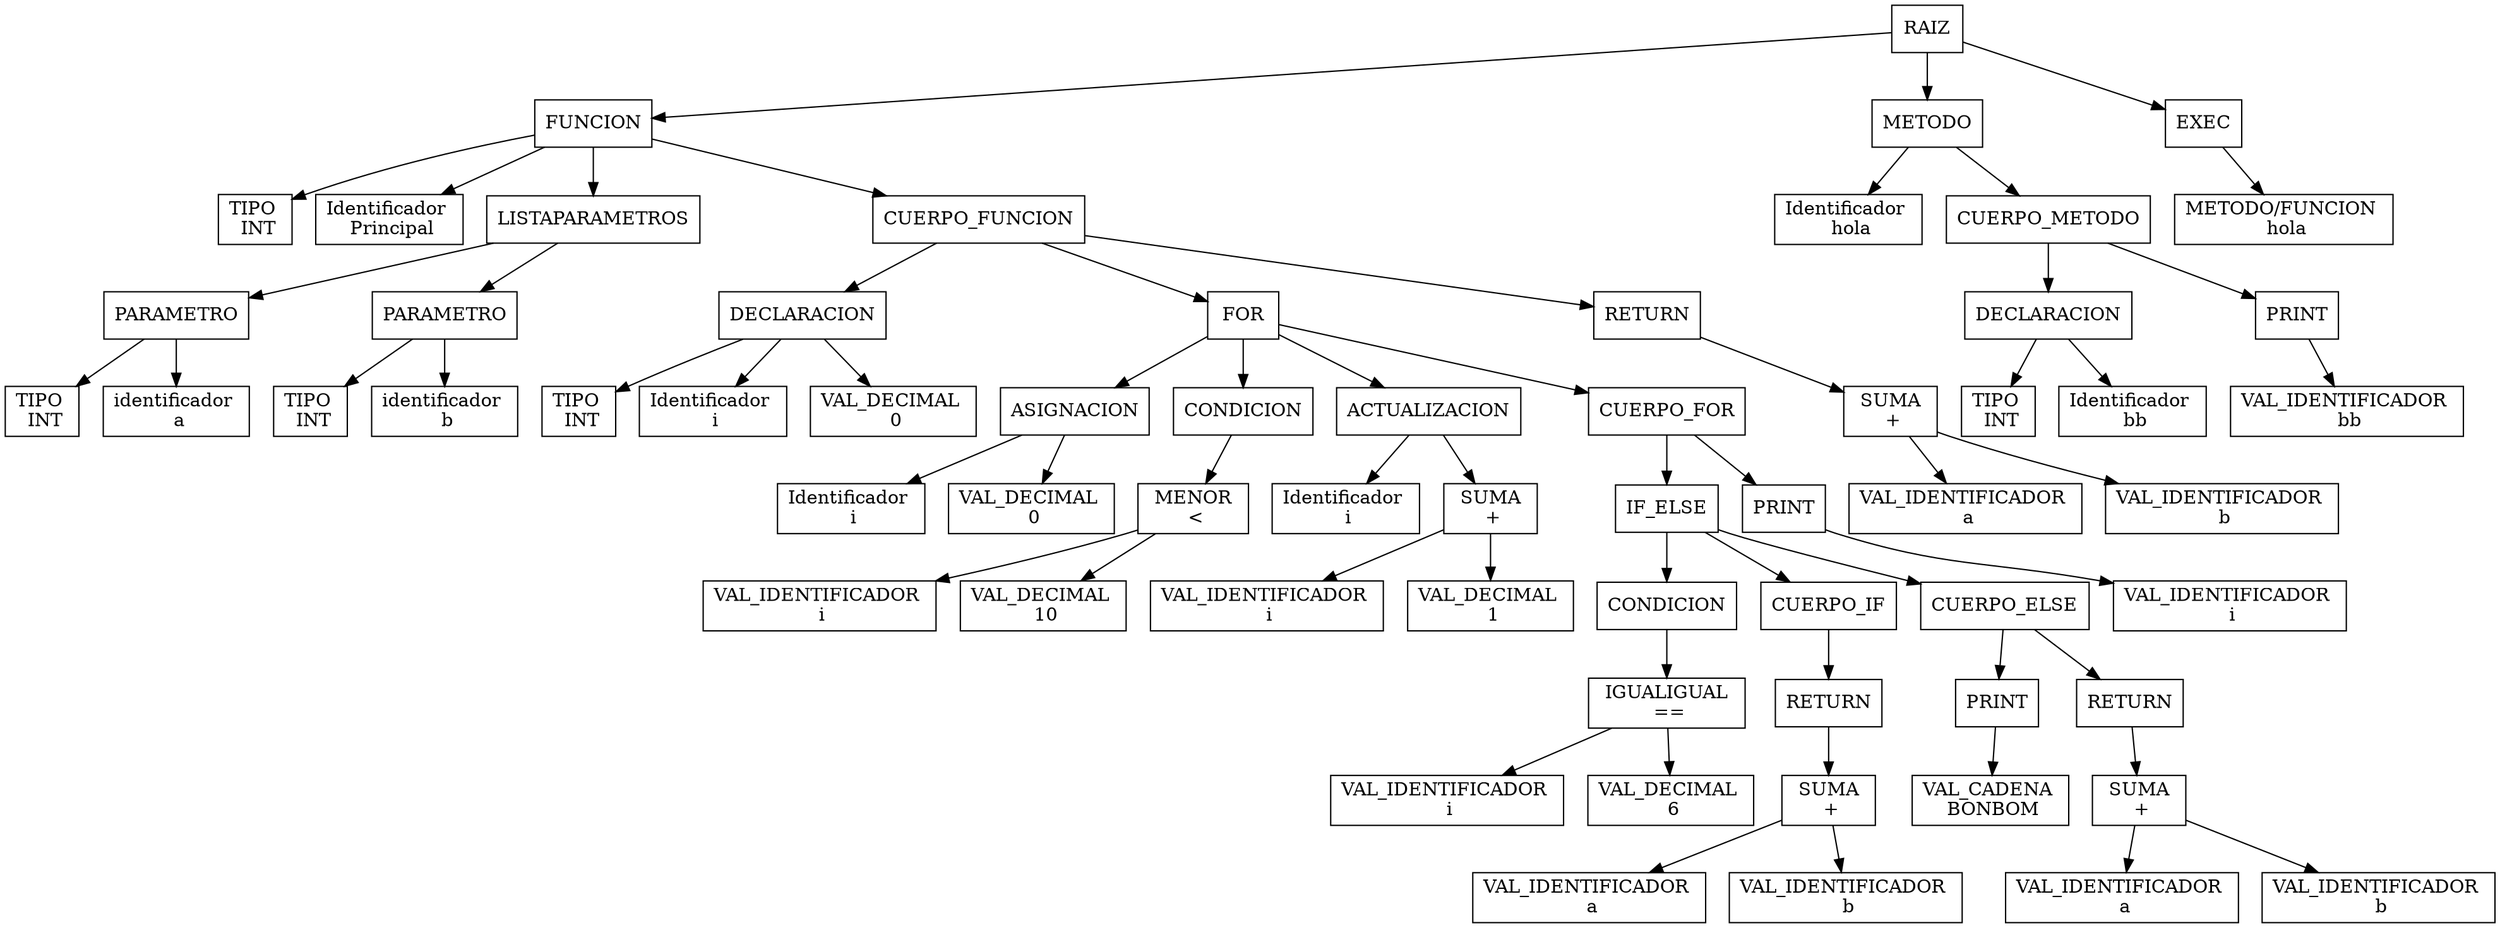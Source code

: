 digraph G{node[shape="box"]Nodo0[label="RAIZ"];
Nodo1[label="FUNCION"];
Nodo0->Nodo1;
Nodo2[label="TIPO \n INT"];
Nodo1->Nodo2;
Nodo3[label="Identificador \n Principal"];
Nodo1->Nodo3;
Nodo4[label="LISTAPARAMETROS"];
Nodo1->Nodo4;
Nodo5[label="PARAMETRO"];
Nodo4->Nodo5;
Nodo6[label="TIPO \n INT"];
Nodo5->Nodo6;
Nodo7[label="identificador \n a"];
Nodo5->Nodo7;
Nodo8[label="PARAMETRO"];
Nodo4->Nodo8;
Nodo9[label="TIPO \n INT"];
Nodo8->Nodo9;
Nodo10[label="identificador \n b"];
Nodo8->Nodo10;
Nodo11[label="CUERPO_FUNCION"];
Nodo1->Nodo11;
Nodo12[label="DECLARACION"];
Nodo11->Nodo12;
Nodo13[label="TIPO \n INT"];
Nodo12->Nodo13;
Nodo14[label="Identificador \n i"];
Nodo12->Nodo14;
Nodo15[label="VAL_DECIMAL \n 0"];
Nodo12->Nodo15;
Nodo16[label="FOR"];
Nodo11->Nodo16;
Nodo17[label="ASIGNACION"];
Nodo16->Nodo17;
Nodo18[label="Identificador \n i"];
Nodo17->Nodo18;
Nodo19[label="VAL_DECIMAL \n 0"];
Nodo17->Nodo19;
Nodo20[label="CONDICION"];
Nodo16->Nodo20;
Nodo21[label=" MENOR \n <"];
Nodo20->Nodo21;
Nodo22[label="VAL_IDENTIFICADOR \n i"];
Nodo21->Nodo22;
Nodo23[label="VAL_DECIMAL \n 10"];
Nodo21->Nodo23;
Nodo24[label="ACTUALIZACION"];
Nodo16->Nodo24;
Nodo25[label="Identificador \n i"];
Nodo24->Nodo25;
Nodo26[label=" SUMA \n +"];
Nodo24->Nodo26;
Nodo27[label="VAL_IDENTIFICADOR \n i"];
Nodo26->Nodo27;
Nodo28[label="VAL_DECIMAL \n 1"];
Nodo26->Nodo28;
Nodo29[label="CUERPO_FOR"];
Nodo16->Nodo29;
Nodo30[label="IF_ELSE"];
Nodo29->Nodo30;
Nodo31[label="CONDICION"];
Nodo30->Nodo31;
Nodo32[label=" IGUALIGUAL \n =="];
Nodo31->Nodo32;
Nodo33[label="VAL_IDENTIFICADOR \n i"];
Nodo32->Nodo33;
Nodo34[label="VAL_DECIMAL \n 6"];
Nodo32->Nodo34;
Nodo35[label="CUERPO_IF"];
Nodo30->Nodo35;
Nodo36[label="RETURN"];
Nodo35->Nodo36;
Nodo37[label=" SUMA \n +"];
Nodo36->Nodo37;
Nodo38[label="VAL_IDENTIFICADOR \n a"];
Nodo37->Nodo38;
Nodo39[label="VAL_IDENTIFICADOR \n b"];
Nodo37->Nodo39;
Nodo40[label="CUERPO_ELSE"];
Nodo30->Nodo40;
Nodo41[label="PRINT"];
Nodo40->Nodo41;
Nodo42[label="VAL_CADENA \n BONBOM"];
Nodo41->Nodo42;
Nodo43[label="RETURN"];
Nodo40->Nodo43;
Nodo44[label=" SUMA \n +"];
Nodo43->Nodo44;
Nodo45[label="VAL_IDENTIFICADOR \n a"];
Nodo44->Nodo45;
Nodo46[label="VAL_IDENTIFICADOR \n b"];
Nodo44->Nodo46;
Nodo47[label="PRINT"];
Nodo29->Nodo47;
Nodo48[label="VAL_IDENTIFICADOR \n i"];
Nodo47->Nodo48;
Nodo49[label="RETURN"];
Nodo11->Nodo49;
Nodo50[label=" SUMA \n +"];
Nodo49->Nodo50;
Nodo51[label="VAL_IDENTIFICADOR \n a"];
Nodo50->Nodo51;
Nodo52[label="VAL_IDENTIFICADOR \n b"];
Nodo50->Nodo52;
Nodo53[label="METODO"];
Nodo0->Nodo53;
Nodo54[label="Identificador \n hola"];
Nodo53->Nodo54;
Nodo55[label="CUERPO_METODO"];
Nodo53->Nodo55;
Nodo56[label="DECLARACION"];
Nodo55->Nodo56;
Nodo57[label="TIPO \n INT"];
Nodo56->Nodo57;
Nodo58[label="Identificador \n bb"];
Nodo56->Nodo58;
Nodo59[label="PRINT"];
Nodo55->Nodo59;
Nodo60[label="VAL_IDENTIFICADOR \n bb"];
Nodo59->Nodo60;
Nodo61[label="EXEC"];
Nodo0->Nodo61;
Nodo62[label="METODO/FUNCION \n hola"];
Nodo61->Nodo62;
}